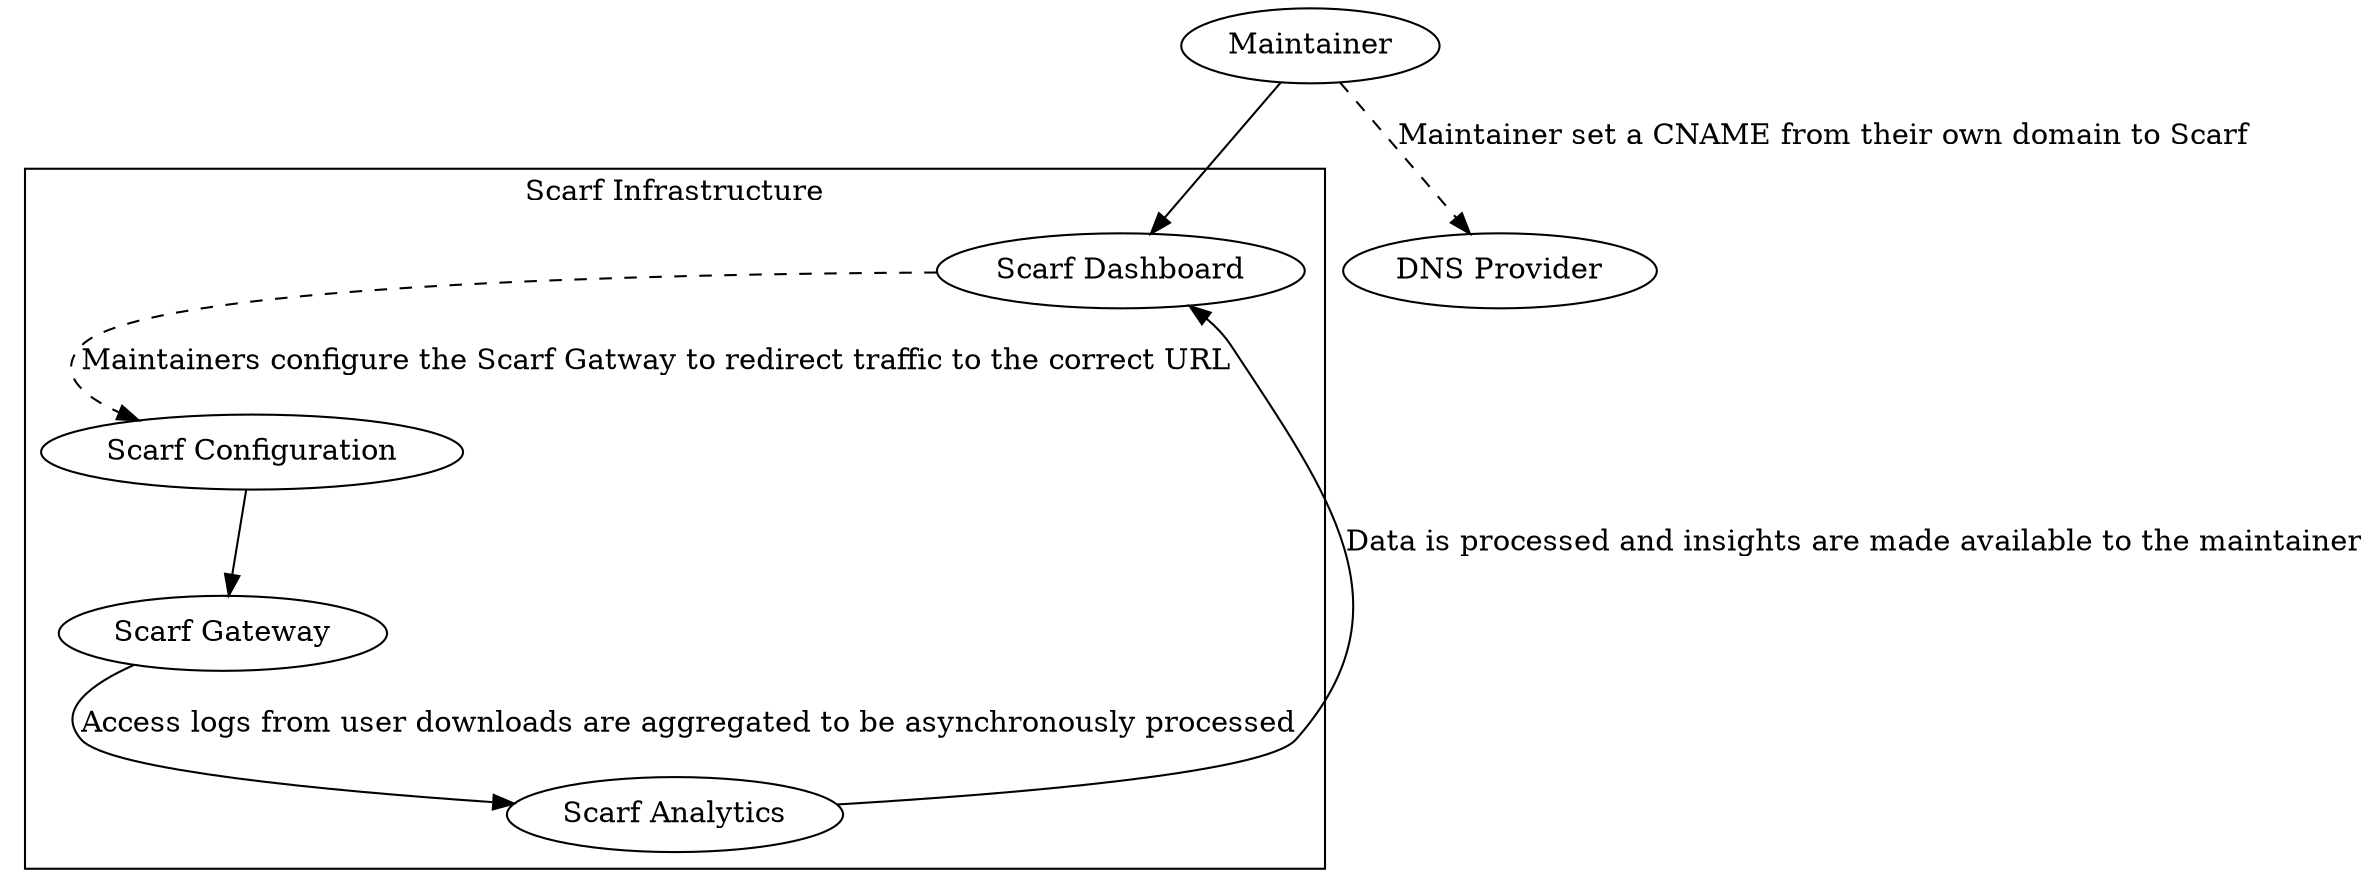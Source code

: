digraph {
  subgraph external_scarf {
    "Maintainer" -> "Scarf Dashboard";
    "Scarf Analytics" -> "Scarf Dashboard" [label="Data is processed and insights are made available to the maintainer"];
    "Maintainer" -> "DNS Provider" [style=dashed label="Maintainer set a CNAME from their own domain to Scarf"];
  }

  subgraph cluster_internal_scarf {
    label = "Scarf Infrastructure"
    "Scarf Dashboard" -> "Scarf Configuration" [style=dashed label="Maintainers configure the Scarf Gatway to redirect traffic to the correct URL"];
    "Scarf Configuration" -> "Scarf Gateway";
    "Scarf Gateway" -> "Scarf Analytics" [label="Access logs from user downloads are aggregated to be asynchronously processed"];
  }
}
